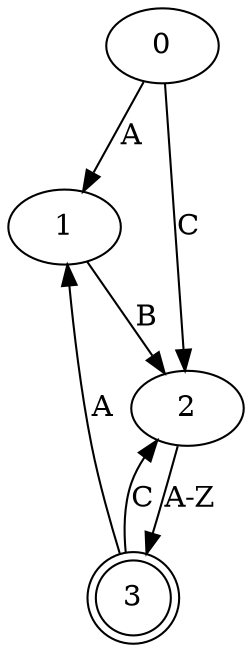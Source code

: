 digraph  {
0;
1;
2;
3 [shape=doublecircle];
0 -> 1  [key=0, label=A];
0 -> 2  [key=0, label=C];
1 -> 2  [key=0, label=B];
2 -> 3  [key=0, label="A-Z"];
3 -> 1  [key=0, label=A];
3 -> 2  [key=0, label=C];
}
